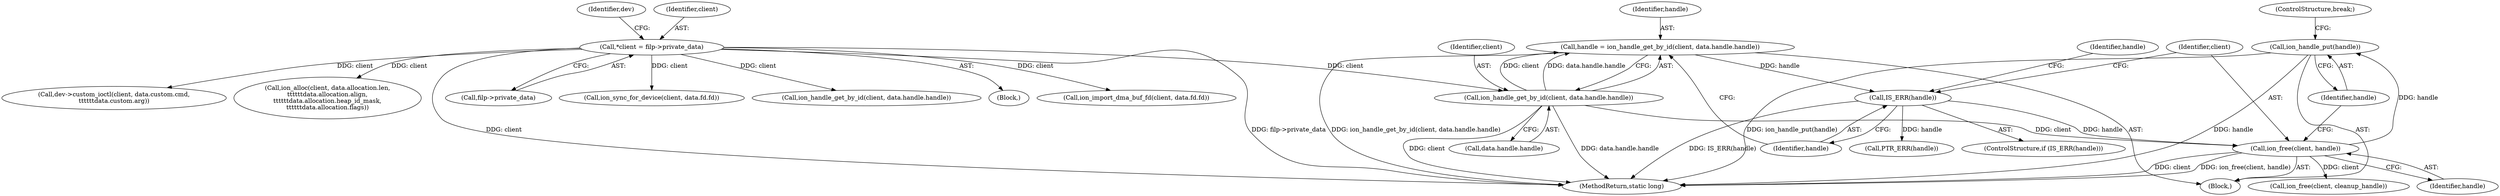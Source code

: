digraph "0_linux_9590232bb4f4cc824f3425a6e1349afbe6d6d2b7_2@pointer" {
"1000226" [label="(Call,ion_handle_put(handle))"];
"1000223" [label="(Call,ion_free(client, handle))"];
"1000210" [label="(Call,ion_handle_get_by_id(client, data.handle.handle))"];
"1000106" [label="(Call,*client = filp->private_data)"];
"1000218" [label="(Call,IS_ERR(handle))"];
"1000208" [label="(Call,handle = ion_handle_get_by_id(client, data.handle.handle))"];
"1000219" [label="(Identifier,handle)"];
"1000218" [label="(Call,IS_ERR(handle))"];
"1000217" [label="(ControlStructure,if (IS_ERR(handle)))"];
"1000211" [label="(Identifier,client)"];
"1000113" [label="(Identifier,dev)"];
"1000208" [label="(Call,handle = ion_handle_get_by_id(client, data.handle.handle))"];
"1000235" [label="(Call,ion_handle_get_by_id(client, data.handle.handle))"];
"1000106" [label="(Call,*client = filp->private_data)"];
"1000212" [label="(Call,data.handle.handle)"];
"1000224" [label="(Identifier,client)"];
"1000363" [label="(Call,ion_free(client, cleanup_handle))"];
"1000210" [label="(Call,ion_handle_get_by_id(client, data.handle.handle))"];
"1000104" [label="(Block,)"];
"1000371" [label="(MethodReturn,static long)"];
"1000206" [label="(Block,)"];
"1000226" [label="(Call,ion_handle_put(handle))"];
"1000280" [label="(Call,ion_import_dma_buf_fd(client, data.fd.fd))"];
"1000222" [label="(Identifier,handle)"];
"1000209" [label="(Identifier,handle)"];
"1000228" [label="(ControlStructure,break;)"];
"1000107" [label="(Identifier,client)"];
"1000227" [label="(Identifier,handle)"];
"1000223" [label="(Call,ion_free(client, handle))"];
"1000329" [label="(Call,dev->custom_ioctl(client, data.custom.cmd,\n\t\t\t\t\t\tdata.custom.arg))"];
"1000225" [label="(Identifier,handle)"];
"1000164" [label="(Call,ion_alloc(client, data.allocation.len,\n\t\t\t\t\t\tdata.allocation.align,\n\t\t\t\t\t\tdata.allocation.heap_id_mask,\n\t\t\t\t\t\tdata.allocation.flags))"];
"1000108" [label="(Call,filp->private_data)"];
"1000221" [label="(Call,PTR_ERR(handle))"];
"1000309" [label="(Call,ion_sync_for_device(client, data.fd.fd))"];
"1000226" -> "1000206"  [label="AST: "];
"1000226" -> "1000227"  [label="CFG: "];
"1000227" -> "1000226"  [label="AST: "];
"1000228" -> "1000226"  [label="CFG: "];
"1000226" -> "1000371"  [label="DDG: ion_handle_put(handle)"];
"1000226" -> "1000371"  [label="DDG: handle"];
"1000223" -> "1000226"  [label="DDG: handle"];
"1000223" -> "1000206"  [label="AST: "];
"1000223" -> "1000225"  [label="CFG: "];
"1000224" -> "1000223"  [label="AST: "];
"1000225" -> "1000223"  [label="AST: "];
"1000227" -> "1000223"  [label="CFG: "];
"1000223" -> "1000371"  [label="DDG: ion_free(client, handle)"];
"1000223" -> "1000371"  [label="DDG: client"];
"1000210" -> "1000223"  [label="DDG: client"];
"1000218" -> "1000223"  [label="DDG: handle"];
"1000223" -> "1000363"  [label="DDG: client"];
"1000210" -> "1000208"  [label="AST: "];
"1000210" -> "1000212"  [label="CFG: "];
"1000211" -> "1000210"  [label="AST: "];
"1000212" -> "1000210"  [label="AST: "];
"1000208" -> "1000210"  [label="CFG: "];
"1000210" -> "1000371"  [label="DDG: data.handle.handle"];
"1000210" -> "1000371"  [label="DDG: client"];
"1000210" -> "1000208"  [label="DDG: client"];
"1000210" -> "1000208"  [label="DDG: data.handle.handle"];
"1000106" -> "1000210"  [label="DDG: client"];
"1000106" -> "1000104"  [label="AST: "];
"1000106" -> "1000108"  [label="CFG: "];
"1000107" -> "1000106"  [label="AST: "];
"1000108" -> "1000106"  [label="AST: "];
"1000113" -> "1000106"  [label="CFG: "];
"1000106" -> "1000371"  [label="DDG: filp->private_data"];
"1000106" -> "1000371"  [label="DDG: client"];
"1000106" -> "1000164"  [label="DDG: client"];
"1000106" -> "1000235"  [label="DDG: client"];
"1000106" -> "1000280"  [label="DDG: client"];
"1000106" -> "1000309"  [label="DDG: client"];
"1000106" -> "1000329"  [label="DDG: client"];
"1000218" -> "1000217"  [label="AST: "];
"1000218" -> "1000219"  [label="CFG: "];
"1000219" -> "1000218"  [label="AST: "];
"1000222" -> "1000218"  [label="CFG: "];
"1000224" -> "1000218"  [label="CFG: "];
"1000218" -> "1000371"  [label="DDG: IS_ERR(handle)"];
"1000208" -> "1000218"  [label="DDG: handle"];
"1000218" -> "1000221"  [label="DDG: handle"];
"1000208" -> "1000206"  [label="AST: "];
"1000209" -> "1000208"  [label="AST: "];
"1000219" -> "1000208"  [label="CFG: "];
"1000208" -> "1000371"  [label="DDG: ion_handle_get_by_id(client, data.handle.handle)"];
}
